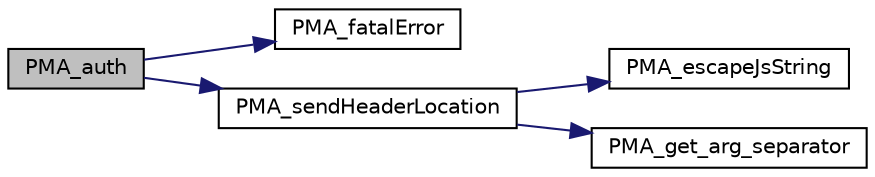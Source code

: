 digraph G
{
  edge [fontname="Helvetica",fontsize="10",labelfontname="Helvetica",labelfontsize="10"];
  node [fontname="Helvetica",fontsize="10",shape=record];
  rankdir="LR";
  Node1 [label="PMA_auth",height=0.2,width=0.4,color="black", fillcolor="grey75", style="filled" fontcolor="black"];
  Node1 -> Node2 [color="midnightblue",fontsize="10",style="solid",fontname="Helvetica"];
  Node2 [label="PMA_fatalError",height=0.2,width=0.4,color="black", fillcolor="white", style="filled",URL="$core_8lib_8php.html#aada56be77dbb39d2fd656e8d63ff117d",tooltip="displays the given error message on phpMyAdmin error page in foreign language, ends script execution ..."];
  Node1 -> Node3 [color="midnightblue",fontsize="10",style="solid",fontname="Helvetica"];
  Node3 [label="PMA_sendHeaderLocation",height=0.2,width=0.4,color="black", fillcolor="white", style="filled",URL="$core_8lib_8php.html#aec01a2e642427f2c036b45e59630b6b0",tooltip="Send HTTP header, taking IIS limits into account (600 seems ok)"];
  Node3 -> Node4 [color="midnightblue",fontsize="10",style="solid",fontname="Helvetica"];
  Node4 [label="PMA_escapeJsString",height=0.2,width=0.4,color="black", fillcolor="white", style="filled",URL="$js__escape_8lib_8php.html#a31d2bbc7cf239a64153dd958670f9ac7",tooltip="escapes a string to be inserted as string a JavaScript block enclosed by &lt;![CDATA[ ..."];
  Node3 -> Node5 [color="midnightblue",fontsize="10",style="solid",fontname="Helvetica"];
  Node5 [label="PMA_get_arg_separator",height=0.2,width=0.4,color="black", fillcolor="white", style="filled",URL="$url__generating_8lib_8php.html#a4ba0b6653c22a19615683ab743c1b4e1",tooltip="Returns url separator."];
}
